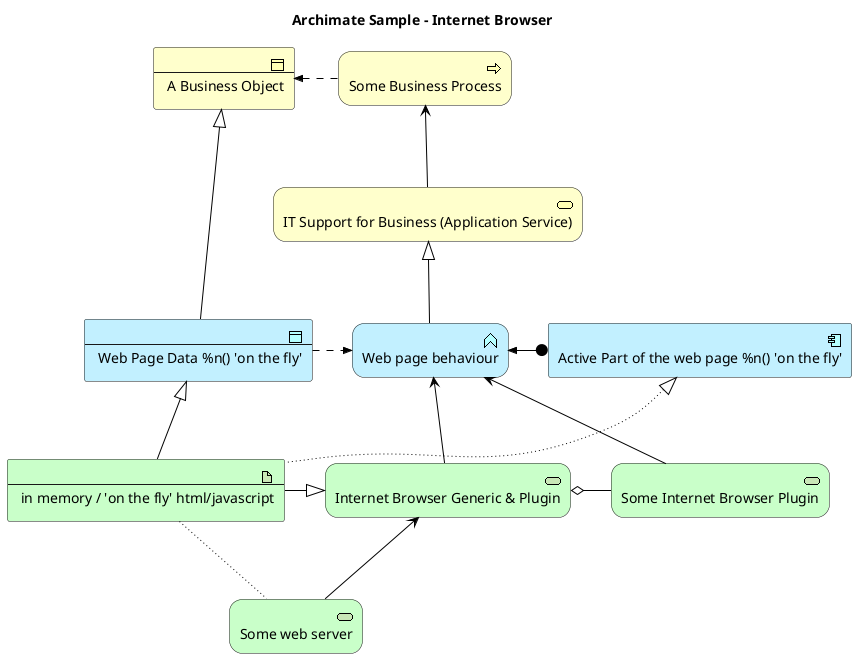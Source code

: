 {
  "sha1": "rrvgl7f841svu4wfugw0xxjd7ldqgei",
  "insertion": {
    "when": "2024-06-04T17:28:44.209Z",
    "url": "https://plantuml.com/en/stdlib",
    "user": "plantuml@gmail.com"
  }
}
@startuml
!include <archimate/Archimate>

title Archimate Sample - Internet Browser

' Elements
Business_Object(businessObject, "A Business Object")
Business_Process(someBusinessProcess,"Some Business Process")
Business_Service(itSupportService, "IT Support for Business (Application Service)")

Application_DataObject(dataObject, "Web Page Data %n() 'on the fly'")
Application_Function(webpageBehaviour, "Web page behaviour")
Application_Component(ActivePartWebPage, "Active Part of the web page %n() 'on the fly'")

Technology_Artifact(inMemoryItem,"in memory / 'on the fly' html/javascript")
Technology_Service(internetBrowser, "Internet Browser Generic & Plugin")
Technology_Service(internetBrowserPlugin, "Some Internet Browser Plugin")
Technology_Service(webServer, "Some web server")

'Relationships
Rel_Flow_Left(someBusinessProcess, businessObject, "")
Rel_Serving_Up(itSupportService, someBusinessProcess, "")
Rel_Specialization_Up(webpageBehaviour, itSupportService, "")
Rel_Flow_Right(dataObject, webpageBehaviour, "")
Rel_Specialization_Up(dataObject, businessObject, "")
Rel_Assignment_Left(ActivePartWebPage, webpageBehaviour, "")
Rel_Specialization_Up(inMemoryItem, dataObject, "")
Rel_Realization_Up(inMemoryItem, ActivePartWebPage, "")
Rel_Specialization_Right(inMemoryItem,internetBrowser, "")
Rel_Serving_Up(internetBrowser, webpageBehaviour, "")
Rel_Serving_Up(internetBrowserPlugin, webpageBehaviour, "")
Rel_Aggregation_Right(internetBrowser, internetBrowserPlugin, "")
Rel_Access_Up(webServer, inMemoryItem, "")
Rel_Serving_Up(webServer, internetBrowser, "")
@enduml
